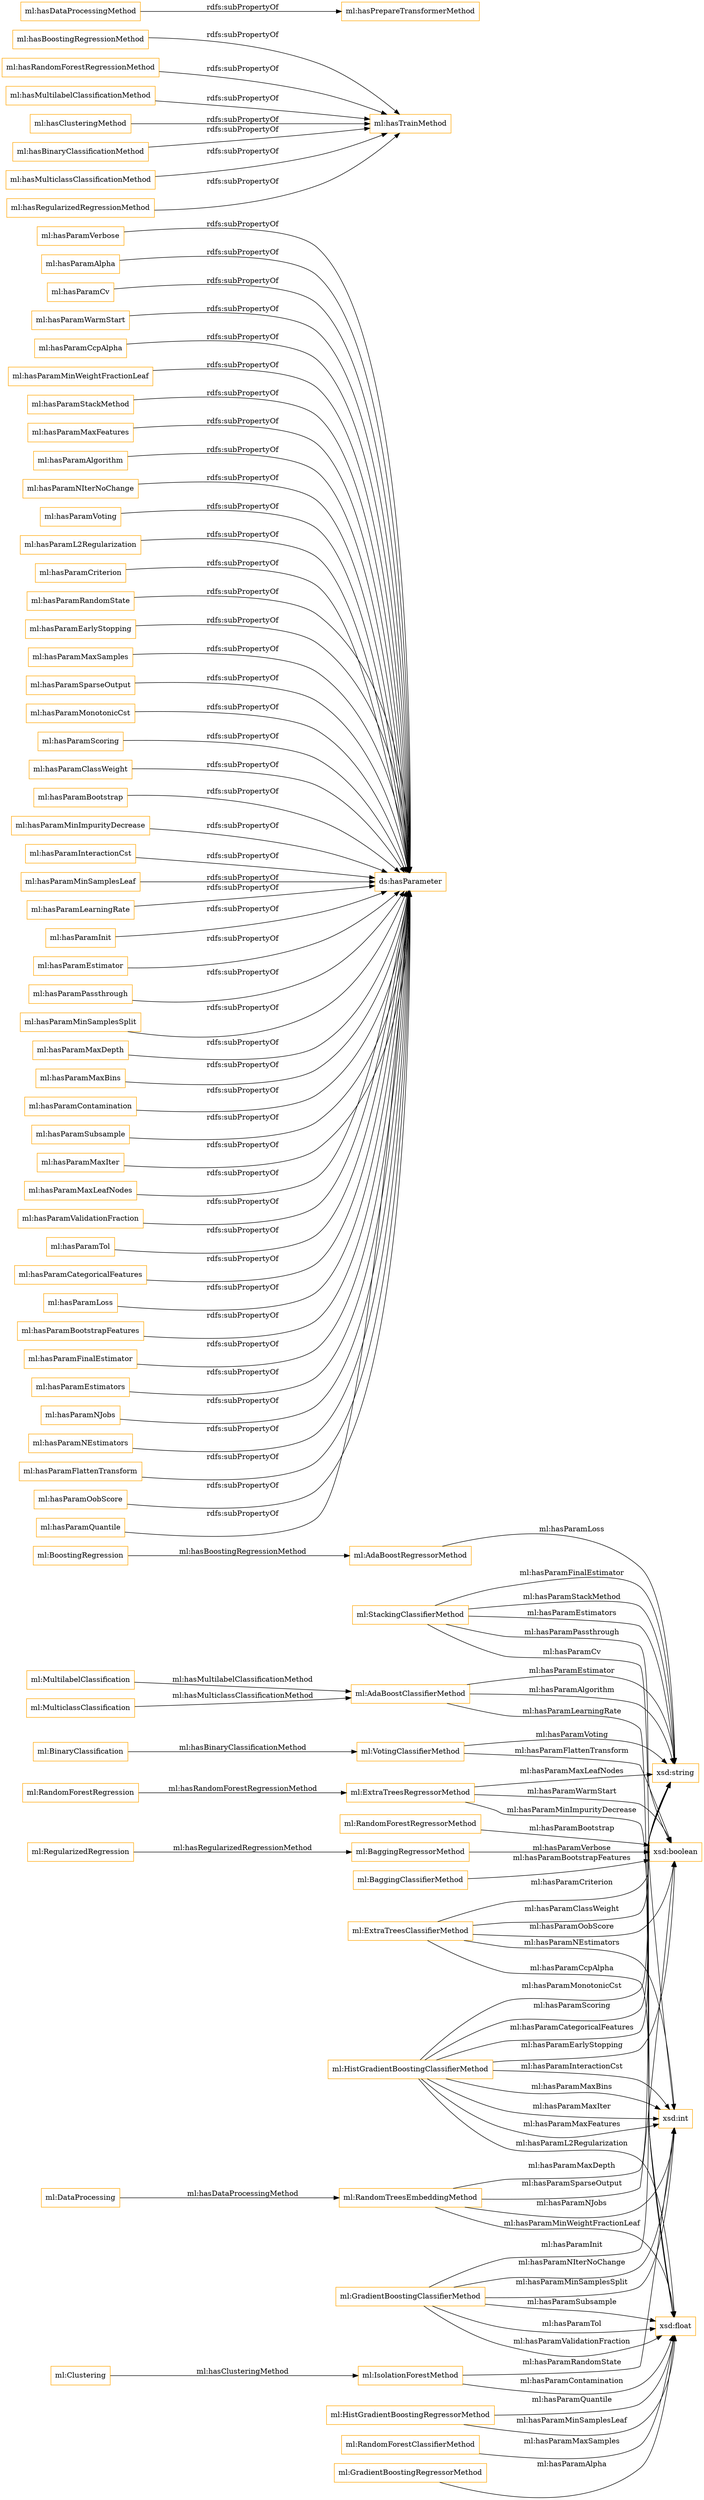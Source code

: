 digraph ar2dtool_diagram { 
rankdir=LR;
size="1501"
node [shape = rectangle, color="orange"]; "ml:AdaBoostRegressorMethod" "ml:StackingClassifierMethod" "ml:HistGradientBoostingRegressorMethod" "ml:AdaBoostClassifierMethod" "ml:RandomForestRegressorMethod" "ml:GradientBoostingClassifierMethod" "ml:ExtraTreesClassifierMethod" "ml:GradientBoostingRegressorMethod" "ml:RandomForestClassifierMethod" "ml:ExtraTreesRegressorMethod" "ml:BaggingClassifierMethod" "ml:BaggingRegressorMethod" "ml:RandomTreesEmbeddingMethod" "ml:VotingClassifierMethod" "ml:IsolationForestMethod" "ml:HistGradientBoostingClassifierMethod" ; /*classes style*/
	"ml:hasParamVerbose" -> "ds:hasParameter" [ label = "rdfs:subPropertyOf" ];
	"ml:hasParamAlpha" -> "ds:hasParameter" [ label = "rdfs:subPropertyOf" ];
	"ml:hasParamCv" -> "ds:hasParameter" [ label = "rdfs:subPropertyOf" ];
	"ml:hasParamWarmStart" -> "ds:hasParameter" [ label = "rdfs:subPropertyOf" ];
	"ml:hasBoostingRegressionMethod" -> "ml:hasTrainMethod" [ label = "rdfs:subPropertyOf" ];
	"ml:hasParamCcpAlpha" -> "ds:hasParameter" [ label = "rdfs:subPropertyOf" ];
	"ml:hasParamMinWeightFractionLeaf" -> "ds:hasParameter" [ label = "rdfs:subPropertyOf" ];
	"ml:hasParamStackMethod" -> "ds:hasParameter" [ label = "rdfs:subPropertyOf" ];
	"ml:hasParamMaxFeatures" -> "ds:hasParameter" [ label = "rdfs:subPropertyOf" ];
	"ml:hasParamAlgorithm" -> "ds:hasParameter" [ label = "rdfs:subPropertyOf" ];
	"ml:hasParamNIterNoChange" -> "ds:hasParameter" [ label = "rdfs:subPropertyOf" ];
	"ml:hasRandomForestRegressionMethod" -> "ml:hasTrainMethod" [ label = "rdfs:subPropertyOf" ];
	"ml:hasDataProcessingMethod" -> "ml:hasPrepareTransformerMethod" [ label = "rdfs:subPropertyOf" ];
	"ml:hasParamVoting" -> "ds:hasParameter" [ label = "rdfs:subPropertyOf" ];
	"ml:hasParamL2Regularization" -> "ds:hasParameter" [ label = "rdfs:subPropertyOf" ];
	"ml:hasParamCriterion" -> "ds:hasParameter" [ label = "rdfs:subPropertyOf" ];
	"ml:hasParamRandomState" -> "ds:hasParameter" [ label = "rdfs:subPropertyOf" ];
	"ml:hasParamEarlyStopping" -> "ds:hasParameter" [ label = "rdfs:subPropertyOf" ];
	"ml:hasParamMaxSamples" -> "ds:hasParameter" [ label = "rdfs:subPropertyOf" ];
	"ml:hasParamSparseOutput" -> "ds:hasParameter" [ label = "rdfs:subPropertyOf" ];
	"ml:hasParamMonotonicCst" -> "ds:hasParameter" [ label = "rdfs:subPropertyOf" ];
	"ml:hasMultilabelClassificationMethod" -> "ml:hasTrainMethod" [ label = "rdfs:subPropertyOf" ];
	"ml:hasParamScoring" -> "ds:hasParameter" [ label = "rdfs:subPropertyOf" ];
	"ml:hasParamClassWeight" -> "ds:hasParameter" [ label = "rdfs:subPropertyOf" ];
	"ml:hasClusteringMethod" -> "ml:hasTrainMethod" [ label = "rdfs:subPropertyOf" ];
	"ml:hasParamBootstrap" -> "ds:hasParameter" [ label = "rdfs:subPropertyOf" ];
	"ml:hasParamMinImpurityDecrease" -> "ds:hasParameter" [ label = "rdfs:subPropertyOf" ];
	"ml:hasParamInteractionCst" -> "ds:hasParameter" [ label = "rdfs:subPropertyOf" ];
	"ml:hasParamMinSamplesLeaf" -> "ds:hasParameter" [ label = "rdfs:subPropertyOf" ];
	"ml:hasParamLearningRate" -> "ds:hasParameter" [ label = "rdfs:subPropertyOf" ];
	"ml:hasParamInit" -> "ds:hasParameter" [ label = "rdfs:subPropertyOf" ];
	"ml:hasParamEstimator" -> "ds:hasParameter" [ label = "rdfs:subPropertyOf" ];
	"ml:hasParamPassthrough" -> "ds:hasParameter" [ label = "rdfs:subPropertyOf" ];
	"ml:hasParamMinSamplesSplit" -> "ds:hasParameter" [ label = "rdfs:subPropertyOf" ];
	"ml:hasParamMaxDepth" -> "ds:hasParameter" [ label = "rdfs:subPropertyOf" ];
	"ml:hasParamMaxBins" -> "ds:hasParameter" [ label = "rdfs:subPropertyOf" ];
	"ml:hasParamContamination" -> "ds:hasParameter" [ label = "rdfs:subPropertyOf" ];
	"ml:hasParamSubsample" -> "ds:hasParameter" [ label = "rdfs:subPropertyOf" ];
	"ml:hasParamMaxIter" -> "ds:hasParameter" [ label = "rdfs:subPropertyOf" ];
	"ml:hasBinaryClassificationMethod" -> "ml:hasTrainMethod" [ label = "rdfs:subPropertyOf" ];
	"ml:hasParamMaxLeafNodes" -> "ds:hasParameter" [ label = "rdfs:subPropertyOf" ];
	"ml:hasParamValidationFraction" -> "ds:hasParameter" [ label = "rdfs:subPropertyOf" ];
	"ml:hasParamTol" -> "ds:hasParameter" [ label = "rdfs:subPropertyOf" ];
	"ml:hasMulticlassClassificationMethod" -> "ml:hasTrainMethod" [ label = "rdfs:subPropertyOf" ];
	"ml:hasParamCategoricalFeatures" -> "ds:hasParameter" [ label = "rdfs:subPropertyOf" ];
	"ml:hasParamLoss" -> "ds:hasParameter" [ label = "rdfs:subPropertyOf" ];
	"ml:hasParamBootstrapFeatures" -> "ds:hasParameter" [ label = "rdfs:subPropertyOf" ];
	"ml:hasParamFinalEstimator" -> "ds:hasParameter" [ label = "rdfs:subPropertyOf" ];
	"ml:hasRegularizedRegressionMethod" -> "ml:hasTrainMethod" [ label = "rdfs:subPropertyOf" ];
	"ml:hasParamEstimators" -> "ds:hasParameter" [ label = "rdfs:subPropertyOf" ];
	"ml:hasParamNJobs" -> "ds:hasParameter" [ label = "rdfs:subPropertyOf" ];
	"ml:hasParamNEstimators" -> "ds:hasParameter" [ label = "rdfs:subPropertyOf" ];
	"ml:hasParamFlattenTransform" -> "ds:hasParameter" [ label = "rdfs:subPropertyOf" ];
	"ml:hasParamOobScore" -> "ds:hasParameter" [ label = "rdfs:subPropertyOf" ];
	"ml:hasParamQuantile" -> "ds:hasParameter" [ label = "rdfs:subPropertyOf" ];
	"ml:MultilabelClassification" -> "ml:AdaBoostClassifierMethod" [ label = "ml:hasMultilabelClassificationMethod" ];
	"ml:ExtraTreesClassifierMethod" -> "xsd:string" [ label = "ml:hasParamCriterion" ];
	"ml:ExtraTreesClassifierMethod" -> "xsd:float" [ label = "ml:hasParamCcpAlpha" ];
	"ml:HistGradientBoostingClassifierMethod" -> "xsd:float" [ label = "ml:hasParamL2Regularization" ];
	"ml:RandomForestRegressorMethod" -> "xsd:boolean" [ label = "ml:hasParamBootstrap" ];
	"ml:GradientBoostingClassifierMethod" -> "xsd:float" [ label = "ml:hasParamValidationFraction" ];
	"ml:IsolationForestMethod" -> "xsd:float" [ label = "ml:hasParamContamination" ];
	"ml:ExtraTreesClassifierMethod" -> "xsd:boolean" [ label = "ml:hasParamOobScore" ];
	"ml:StackingClassifierMethod" -> "xsd:string" [ label = "ml:hasParamFinalEstimator" ];
	"ml:RandomTreesEmbeddingMethod" -> "xsd:float" [ label = "ml:hasParamMinWeightFractionLeaf" ];
	"ml:GradientBoostingClassifierMethod" -> "xsd:int" [ label = "ml:hasParamMinSamplesSplit" ];
	"ml:HistGradientBoostingRegressorMethod" -> "xsd:float" [ label = "ml:hasParamQuantile" ];
	"ml:GradientBoostingRegressorMethod" -> "xsd:float" [ label = "ml:hasParamAlpha" ];
	"ml:StackingClassifierMethod" -> "xsd:int" [ label = "ml:hasParamCv" ];
	"ml:HistGradientBoostingClassifierMethod" -> "xsd:string" [ label = "ml:hasParamScoring" ];
	"ml:VotingClassifierMethod" -> "xsd:boolean" [ label = "ml:hasParamFlattenTransform" ];
	"ml:HistGradientBoostingClassifierMethod" -> "xsd:boolean" [ label = "ml:hasParamEarlyStopping" ];
	"ml:GradientBoostingClassifierMethod" -> "xsd:int" [ label = "ml:hasParamNIterNoChange" ];
	"ml:AdaBoostClassifierMethod" -> "xsd:float" [ label = "ml:hasParamLearningRate" ];
	"ml:GradientBoostingClassifierMethod" -> "xsd:float" [ label = "ml:hasParamSubsample" ];
	"ml:StackingClassifierMethod" -> "xsd:string" [ label = "ml:hasParamStackMethod" ];
	"ml:RandomForestClassifierMethod" -> "xsd:float" [ label = "ml:hasParamMaxSamples" ];
	"ml:HistGradientBoostingClassifierMethod" -> "xsd:int" [ label = "ml:hasParamMaxFeatures" ];
	"ml:RandomTreesEmbeddingMethod" -> "xsd:boolean" [ label = "ml:hasParamSparseOutput" ];
	"ml:GradientBoostingClassifierMethod" -> "xsd:string" [ label = "ml:hasParamInit" ];
	"ml:HistGradientBoostingClassifierMethod" -> "xsd:string" [ label = "ml:hasParamCategoricalFeatures" ];
	"ml:HistGradientBoostingClassifierMethod" -> "xsd:int" [ label = "ml:hasParamInteractionCst" ];
	"ml:RandomTreesEmbeddingMethod" -> "xsd:int" [ label = "ml:hasParamNJobs" ];
	"ml:StackingClassifierMethod" -> "xsd:string" [ label = "ml:hasParamEstimators" ];
	"ml:HistGradientBoostingClassifierMethod" -> "xsd:int" [ label = "ml:hasParamMaxBins" ];
	"ml:DataProcessing" -> "ml:RandomTreesEmbeddingMethod" [ label = "ml:hasDataProcessingMethod" ];
	"ml:RandomTreesEmbeddingMethod" -> "xsd:string" [ label = "ml:hasParamMaxDepth" ];
	"ml:AdaBoostClassifierMethod" -> "xsd:string" [ label = "ml:hasParamAlgorithm" ];
	"ml:GradientBoostingClassifierMethod" -> "xsd:float" [ label = "ml:hasParamTol" ];
	"ml:StackingClassifierMethod" -> "xsd:boolean" [ label = "ml:hasParamPassthrough" ];
	"ml:VotingClassifierMethod" -> "xsd:string" [ label = "ml:hasParamVoting" ];
	"ml:RegularizedRegression" -> "ml:BaggingRegressorMethod" [ label = "ml:hasRegularizedRegressionMethod" ];
	"ml:AdaBoostRegressorMethod" -> "xsd:string" [ label = "ml:hasParamLoss" ];
	"ml:HistGradientBoostingClassifierMethod" -> "xsd:string" [ label = "ml:hasParamMonotonicCst" ];
	"ml:BaggingClassifierMethod" -> "xsd:boolean" [ label = "ml:hasParamBootstrapFeatures" ];
	"ml:Clustering" -> "ml:IsolationForestMethod" [ label = "ml:hasClusteringMethod" ];
	"ml:HistGradientBoostingClassifierMethod" -> "xsd:int" [ label = "ml:hasParamMaxIter" ];
	"ml:BinaryClassification" -> "ml:VotingClassifierMethod" [ label = "ml:hasBinaryClassificationMethod" ];
	"ml:RandomForestRegression" -> "ml:ExtraTreesRegressorMethod" [ label = "ml:hasRandomForestRegressionMethod" ];
	"ml:ExtraTreesClassifierMethod" -> "xsd:string" [ label = "ml:hasParamClassWeight" ];
	"ml:BaggingRegressorMethod" -> "xsd:boolean" [ label = "ml:hasParamVerbose" ];
	"ml:IsolationForestMethod" -> "xsd:int" [ label = "ml:hasParamRandomState" ];
	"ml:ExtraTreesClassifierMethod" -> "xsd:int" [ label = "ml:hasParamNEstimators" ];
	"ml:HistGradientBoostingRegressorMethod" -> "xsd:float" [ label = "ml:hasParamMinSamplesLeaf" ];
	"ml:BoostingRegression" -> "ml:AdaBoostRegressorMethod" [ label = "ml:hasBoostingRegressionMethod" ];
	"ml:ExtraTreesRegressorMethod" -> "xsd:boolean" [ label = "ml:hasParamWarmStart" ];
	"ml:AdaBoostClassifierMethod" -> "xsd:string" [ label = "ml:hasParamEstimator" ];
	"ml:ExtraTreesRegressorMethod" -> "xsd:string" [ label = "ml:hasParamMaxLeafNodes" ];
	"ml:ExtraTreesRegressorMethod" -> "xsd:float" [ label = "ml:hasParamMinImpurityDecrease" ];
	"ml:MulticlassClassification" -> "ml:AdaBoostClassifierMethod" [ label = "ml:hasMulticlassClassificationMethod" ];

}

